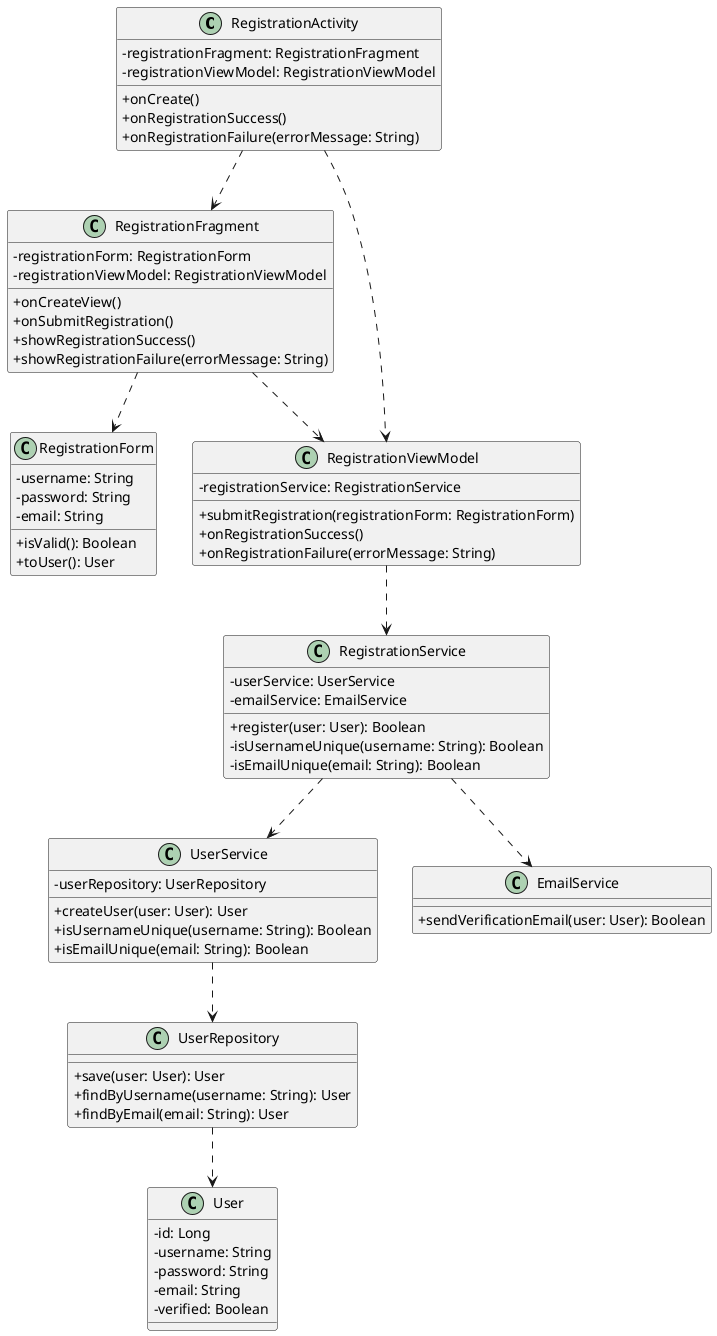 @startuml
skinparam classAttributeIconSize 0

class RegistrationActivity {
    - registrationFragment: RegistrationFragment
    - registrationViewModel: RegistrationViewModel
    + onCreate()
    + onRegistrationSuccess()
    + onRegistrationFailure(errorMessage: String)
}

class RegistrationFragment {
    - registrationForm: RegistrationForm
    - registrationViewModel: RegistrationViewModel
    + onCreateView()
    + onSubmitRegistration()
    + showRegistrationSuccess()
    + showRegistrationFailure(errorMessage: String)
}

class RegistrationForm {
    - username: String
    - password: String
    - email: String
    + isValid(): Boolean
    + toUser(): User
}

class RegistrationViewModel {
    - registrationService: RegistrationService
    + submitRegistration(registrationForm: RegistrationForm)
    + onRegistrationSuccess()
    + onRegistrationFailure(errorMessage: String)
}

class RegistrationService {
    - userService: UserService
    - emailService: EmailService
    + register(user: User): Boolean
    - isUsernameUnique(username: String): Boolean
    - isEmailUnique(email: String): Boolean
}

class UserService {
    - userRepository: UserRepository
    + createUser(user: User): User
    + isUsernameUnique(username: String): Boolean
    + isEmailUnique(email: String): Boolean
}

class EmailService {
    + sendVerificationEmail(user: User): Boolean
}

class UserRepository {
    + save(user: User): User
    + findByUsername(username: String): User
    + findByEmail(email: String): User
}

class User {
    - id: Long
    - username: String
    - password: String
    - email: String
    - verified: Boolean
}

RegistrationActivity ..> RegistrationFragment
RegistrationActivity ..> RegistrationViewModel

RegistrationFragment ..> RegistrationForm
RegistrationFragment ..> RegistrationViewModel

RegistrationViewModel ..> RegistrationService

RegistrationService ..> UserService
RegistrationService ..> EmailService

UserService ..> UserRepository

UserRepository ..> User
@enduml